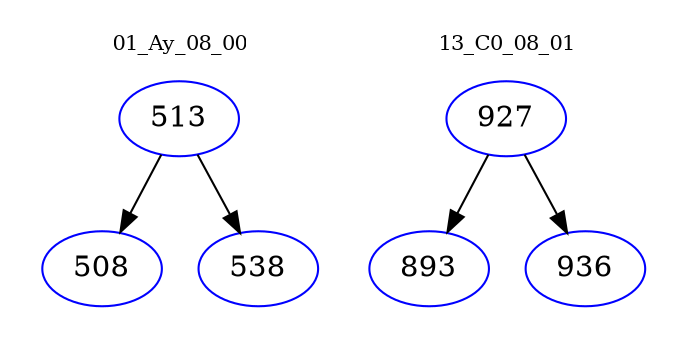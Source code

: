 digraph{
subgraph cluster_0 {
color = white
label = "01_Ay_08_00";
fontsize=10;
T0_513 [label="513", color="blue"]
T0_513 -> T0_508 [color="black"]
T0_508 [label="508", color="blue"]
T0_513 -> T0_538 [color="black"]
T0_538 [label="538", color="blue"]
}
subgraph cluster_1 {
color = white
label = "13_C0_08_01";
fontsize=10;
T1_927 [label="927", color="blue"]
T1_927 -> T1_893 [color="black"]
T1_893 [label="893", color="blue"]
T1_927 -> T1_936 [color="black"]
T1_936 [label="936", color="blue"]
}
}
